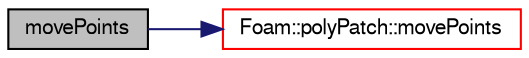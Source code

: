 digraph "movePoints"
{
  bgcolor="transparent";
  edge [fontname="FreeSans",fontsize="10",labelfontname="FreeSans",labelfontsize="10"];
  node [fontname="FreeSans",fontsize="10",shape=record];
  rankdir="LR";
  Node509 [label="movePoints",height=0.2,width=0.4,color="black", fillcolor="grey75", style="filled", fontcolor="black"];
  Node509 -> Node510 [color="midnightblue",fontsize="10",style="solid",fontname="FreeSans"];
  Node510 [label="Foam::polyPatch::movePoints",height=0.2,width=0.4,color="red",URL="$a27478.html#a84157507e4d6d6848c1a62c35a62bad4",tooltip="Correct patches after moving points. "];
}
